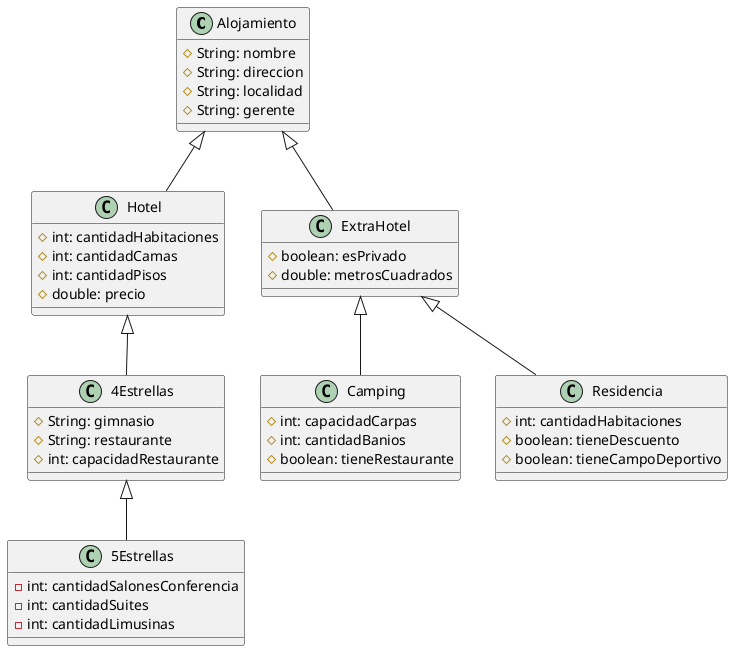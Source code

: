 @startuml class diagram

class Alojamiento {
    # String: nombre
    # String: direccion
    # String: localidad
    # String: gerente
}

class Hotel extends Alojamiento {
    # int: cantidadHabitaciones
    # int: cantidadCamas
    # int: cantidadPisos
    # double: precio
}

class 4Estrellas extends Hotel {
    # String: gimnasio
    # String: restaurante
    # int: capacidadRestaurante
}

class 5Estrellas extends 4Estrellas {
    - int: cantidadSalonesConferencia
    - int: cantidadSuites
    - int: cantidadLimusinas 
}

class ExtraHotel extends Alojamiento {
    # boolean: esPrivado
    # double: metrosCuadrados
}

class Camping extends ExtraHotel {
    # int: capacidadCarpas
    # int: cantidadBanios
    # boolean: tieneRestaurante
}

class Residencia extends ExtraHotel {
    # int: cantidadHabitaciones
    # boolean: tieneDescuento
    # boolean: tieneCampoDeportivo
}

@enduml